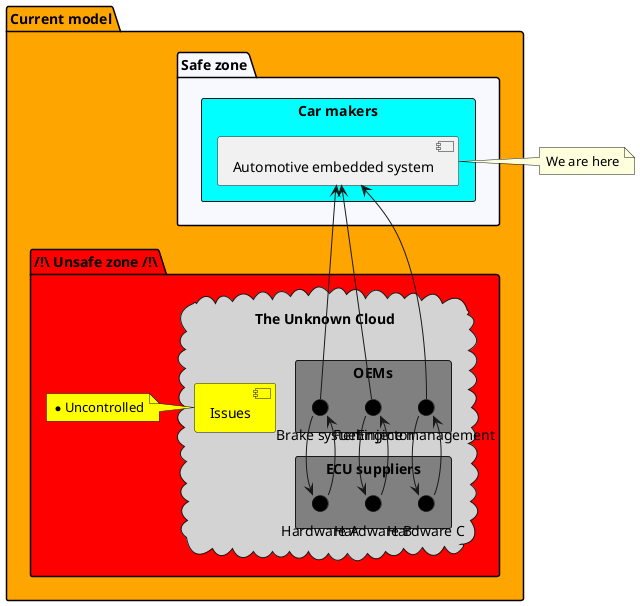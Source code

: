 @startuml

package "Current model" #Orange {
package "Safe zone" #GhostWhite {

    rectangle "Car makers" #Cyan {
        component "Automotive embedded system" as CAR_SYSTEM
    }

}

package "/!\\ Unsafe zone /!\\" #Red {
 
     cloud "The Unknown Cloud \n" #LightGrey {

     rectangle "OEMs" #Grey {
        () "Brake system" as ECU_BS #Black
        () "Fuel injector" as ECU_FI #Black
        () "Engine management" as ECU_EM #Black
    }

    rectangle "ECU suppliers" #Grey {
        () "Hardware A" as OEM_A #Black
        () "Hardware B" as OEM_B #Black
        () "Hardware C" as OEM_C #Black
    }

     [Issues] #Yellow
     
     ECU_BS -up-> CAR_SYSTEM
    ECU_FI -up-> CAR_SYSTEM
    ECU_EM -up-> CAR_SYSTEM

    ECU_BS -up-> OEM_A
    ECU_FI -up-> OEM_B
    ECU_EM -up-> OEM_C

    OEM_A -up-> ECU_BS
    OEM_B -up-> ECU_FI
    OEM_C -up-> ECU_EM

}
 
 note left of [Issues] #Yellow {
 * Uncontrolled
 }

}
}
 
 note right of CAR_SYSTEM {
     We are here
 }

 
@enduml
